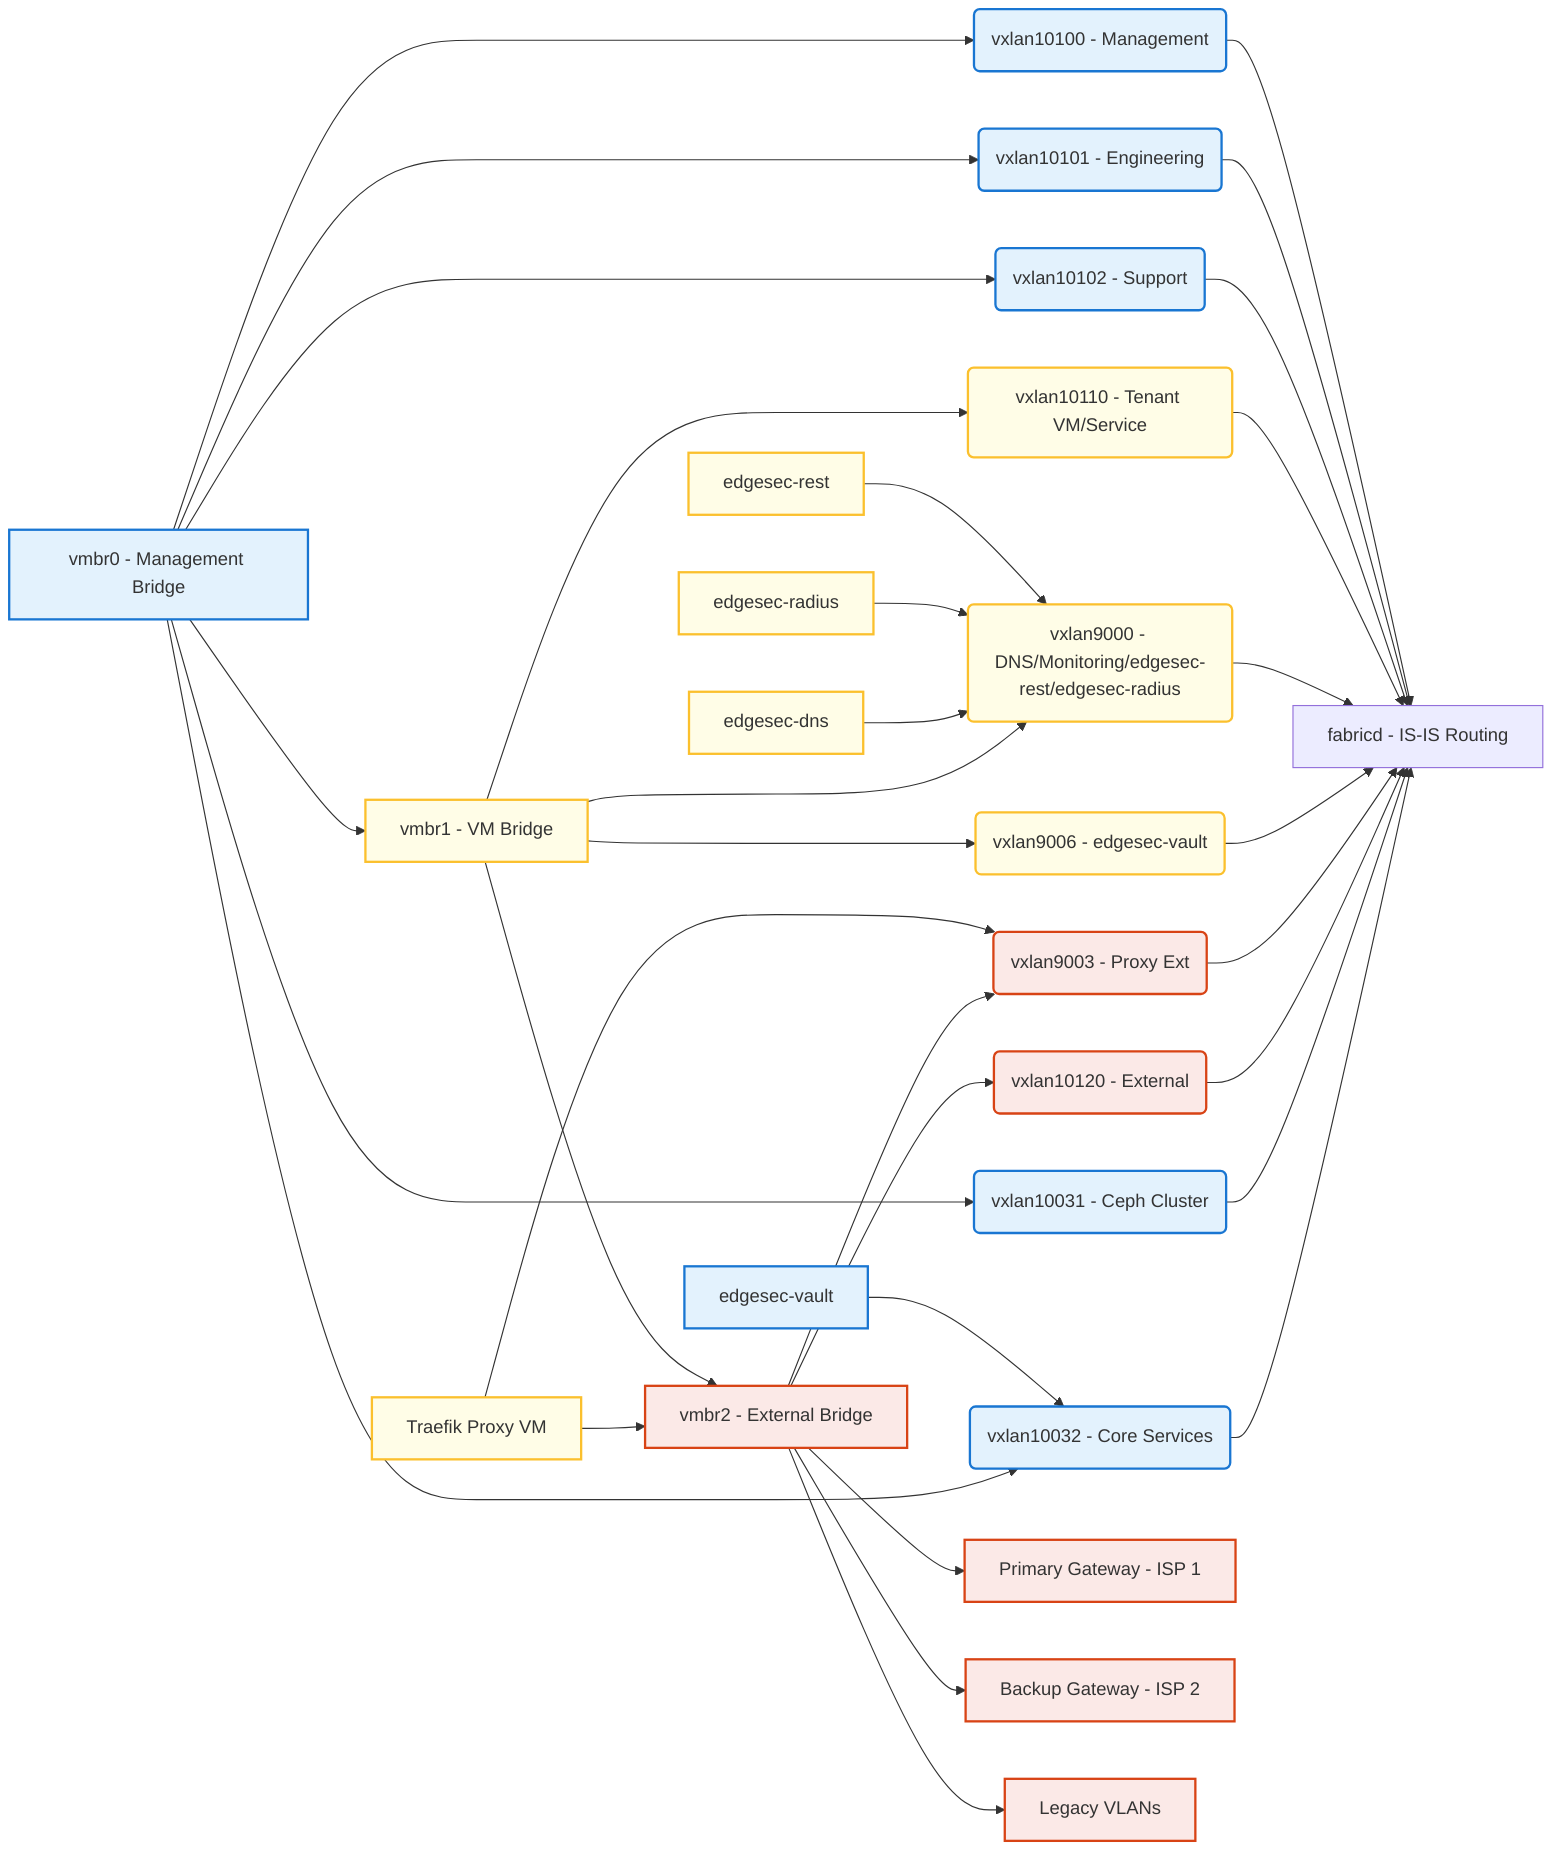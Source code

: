 %% Proxmox Node - Edgesec Layout (Single Tenant, Color-Coded by Bridge)

graph LR

  %% Bridges (ordered left to right)
  MgmtBridge[vmbr0 - Management Bridge]
  VMBridge[vmbr1 - VM Bridge]
  ExtBridge[vmbr2 - External Bridge]


  %% Services
  VaultVM[edgesec-vault]
  RestVM[edgesec-rest]
  RadiusVM[edgesec-radius]
  DNSVM[edgesec-dns]
  ProxyVM[Traefik Proxy VM]


  %% Overlays
  VX10100(vxlan10100 - Management)
  VX10101(vxlan10101 - Engineering)
  VX10102(vxlan10102 - Support)
  VX10110(vxlan10110 - Tenant VM/Service)
  VX9000(vxlan9000 - DNS/Monitoring/edgesec-rest/edgesec-radius)
  VX9006(vxlan9006 - edgesec-vault)
  VX9003(vxlan9003 - Proxy Ext)
  VX10120(vxlan10120 - External)
  VXCEPH2(vxlan10031 - Ceph Cluster)
  VX10032(vxlan10032 - Core Services)

  Gateway1[Primary Gateway - ISP 1]
  Gateway2[Backup Gateway - ISP 2]
  LegacyVLAN[Legacy VLANs]

  Fabricd[fabricd - IS-IS Routing]

  %% Explicit bridge ordering
  MgmtBridge --> VMBridge --> ExtBridge

  %% Service VMs to overlays (all on vmbr1 except vault)
  VaultVM --> VX10032
  RestVM --> VX9000
  RadiusVM --> VX9000
  DNSVM --> VX9000
  ProxyVM --> VX9003
  ProxyVM --> ExtBridge
  %% Core Services VXLAN (new)
  MgmtBridge --> VX10032

  %% VM Bridge overlays (tenant/service and core services)
  VMBridge --> VX10110
  VMBridge --> VX9000
  VMBridge --> VX9006

  %% Management Bridge overlays (management, engineering, support, storage)
  MgmtBridge --> VX10100
  MgmtBridge --> VX10101
  MgmtBridge --> VX10102
  MgmtBridge --> VXCEPH2

  %% VXLANs to fabricd
  VX10100 --> Fabricd
  VX10101 --> Fabricd
  VX10102 --> Fabricd
  VX10110 --> Fabricd
  VX9000 --> Fabricd
  VX9006 --> Fabricd
  VX9003 --> Fabricd
  VX10120 --> Fabricd
  VXCEPH2 --> Fabricd
  VX10032 --> Fabricd

  %% External Bridge overlays (external, proxy_ext)
  ExtBridge --> VX9003
  ExtBridge --> VX10120

  %% External Bridge to Gateways
  ExtBridge --> Gateway1
  ExtBridge --> Gateway2

  %% External Bridge to Legacy VLANs
  ExtBridge --> LegacyVLAN

  %% Custom bridge colors
  classDef mgmt fill:#e3f2fd,stroke:#1976d2,stroke-width:2px;
  classDef vm fill:#fffde7,stroke:#fbc02d,stroke-width:2px;
  classDef ext fill:#fbe9e7,stroke:#d84315,stroke-width:2px;
  classDef proxy fill:#e8f5e9,stroke:#388e3c,stroke-width:2px;

  class MgmtBridge,VaultVM,VX10100,VX10101,VX10102,VXCEPH2,VX10032 mgmt;
  class VMBridge,RestVM,RadiusVM,DNSVM,ProxyVM,VX10110,VX9000,VX9006 vm;
  class ExtBridge,Gateway1,Gateway2,LegacyVLAN,VX9003,VX10120 ext;